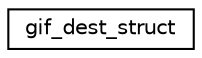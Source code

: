 digraph "Graphical Class Hierarchy"
{
  edge [fontname="Helvetica",fontsize="10",labelfontname="Helvetica",labelfontsize="10"];
  node [fontname="Helvetica",fontsize="10",shape=record];
  rankdir="LR";
  Node1 [label="gif_dest_struct",height=0.2,width=0.4,color="black", fillcolor="white", style="filled",URL="$structgif__dest__struct.html"];
}
